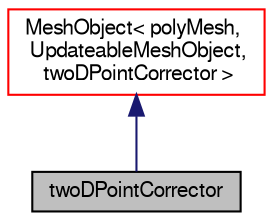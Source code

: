 digraph "twoDPointCorrector"
{
  bgcolor="transparent";
  edge [fontname="FreeSans",fontsize="10",labelfontname="FreeSans",labelfontsize="10"];
  node [fontname="FreeSans",fontsize="10",shape=record];
  Node0 [label="twoDPointCorrector",height=0.2,width=0.4,color="black", fillcolor="grey75", style="filled", fontcolor="black"];
  Node1 -> Node0 [dir="back",color="midnightblue",fontsize="10",style="solid",fontname="FreeSans"];
  Node1 [label="MeshObject\< polyMesh,\l UpdateableMeshObject,\l twoDPointCorrector \>",height=0.2,width=0.4,color="red",URL="$a27138.html"];
}
